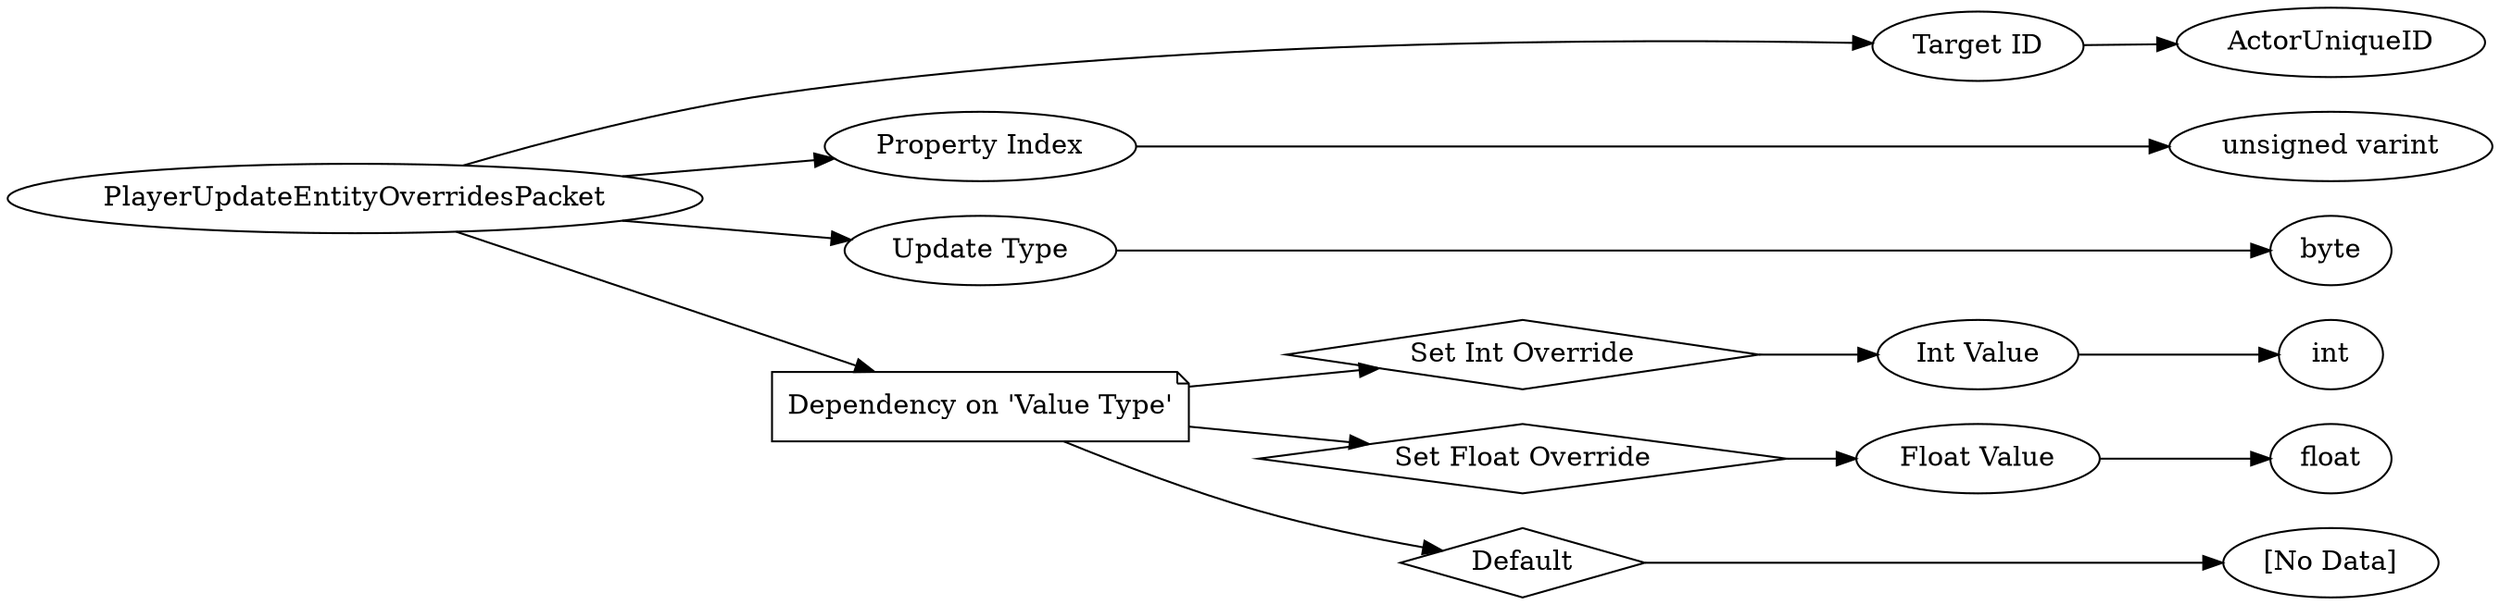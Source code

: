 digraph "PlayerUpdateEntityOverridesPacket" {
rankdir = LR
0
0 -> 1
1 -> 2
0 -> 3
3 -> 4
0 -> 5
5 -> 6
0 -> 7
7 -> 8
8 -> 9
9 -> 10
7 -> 11
11 -> 12
12 -> 13
7 -> 14
14 -> 15

0 [label="PlayerUpdateEntityOverridesPacket",comment="name: \"PlayerUpdateEntityOverridesPacket\", typeName: \"\", id: 0, branchId: 325, recurseId: -1, attributes: 0, notes: \"\""];
1 [label="Target ID",comment="name: \"Target ID\", typeName: \"ActorUniqueID\", id: 1, branchId: 0, recurseId: -1, attributes: 256, notes: \"\""];
2 [label="ActorUniqueID",comment="name: \"ActorUniqueID\", typeName: \"\", id: 2, branchId: 0, recurseId: -1, attributes: 512, notes: \"\""];
3 [label="Property Index",comment="name: \"Property Index\", typeName: \"\", id: 3, branchId: 0, recurseId: -1, attributes: 0, notes: \"\""];
4 [label="unsigned varint",comment="name: \"unsigned varint\", typeName: \"\", id: 4, branchId: 0, recurseId: -1, attributes: 512, notes: \"\""];
5 [label="Update Type",comment="name: \"Update Type\", typeName: \"\", id: 5, branchId: 0, recurseId: -1, attributes: 0, notes: \"\""];
6 [label="byte",comment="name: \"byte\", typeName: \"\", id: 6, branchId: 0, recurseId: -1, attributes: 512, notes: \"\""];
7 [label="Dependency on 'Value Type'",shape=note,comment="name: \"Dependency on 'Value Type'\", typeName: \"\", id: 7, branchId: 0, recurseId: -1, attributes: 2, notes: \"\""];
8 [label="Set Int Override",shape=diamond,comment="name: \"Set Int Override\", typeName: \"\", id: 8, branchId: 0, recurseId: -1, attributes: 4, notes: \"\""];
9 [label="Int Value",comment="name: \"Int Value\", typeName: \"\", id: 9, branchId: 0, recurseId: -1, attributes: 0, notes: \"\""];
10 [label="int",comment="name: \"int\", typeName: \"\", id: 10, branchId: 0, recurseId: -1, attributes: 512, notes: \"\""];
11 [label="Set Float Override",shape=diamond,comment="name: \"Set Float Override\", typeName: \"\", id: 11, branchId: 1, recurseId: -1, attributes: 4, notes: \"\""];
12 [label="Float Value",comment="name: \"Float Value\", typeName: \"\", id: 12, branchId: 0, recurseId: -1, attributes: 0, notes: \"\""];
13 [label="float",comment="name: \"float\", typeName: \"\", id: 13, branchId: 0, recurseId: -1, attributes: 512, notes: \"\""];
14 [label="Default",shape=diamond,comment="name: \"Default\", typeName: \"\", id: 14, branchId: 2, recurseId: -1, attributes: 4, notes: \"\""];
15 [label="[No Data]",comment="name: \"[No Data]\", typeName: \"\", id: 15, branchId: 0, recurseId: -1, attributes: 512, notes: \"\""];
{ rank = max;2;4;6;10;13;15}

}
